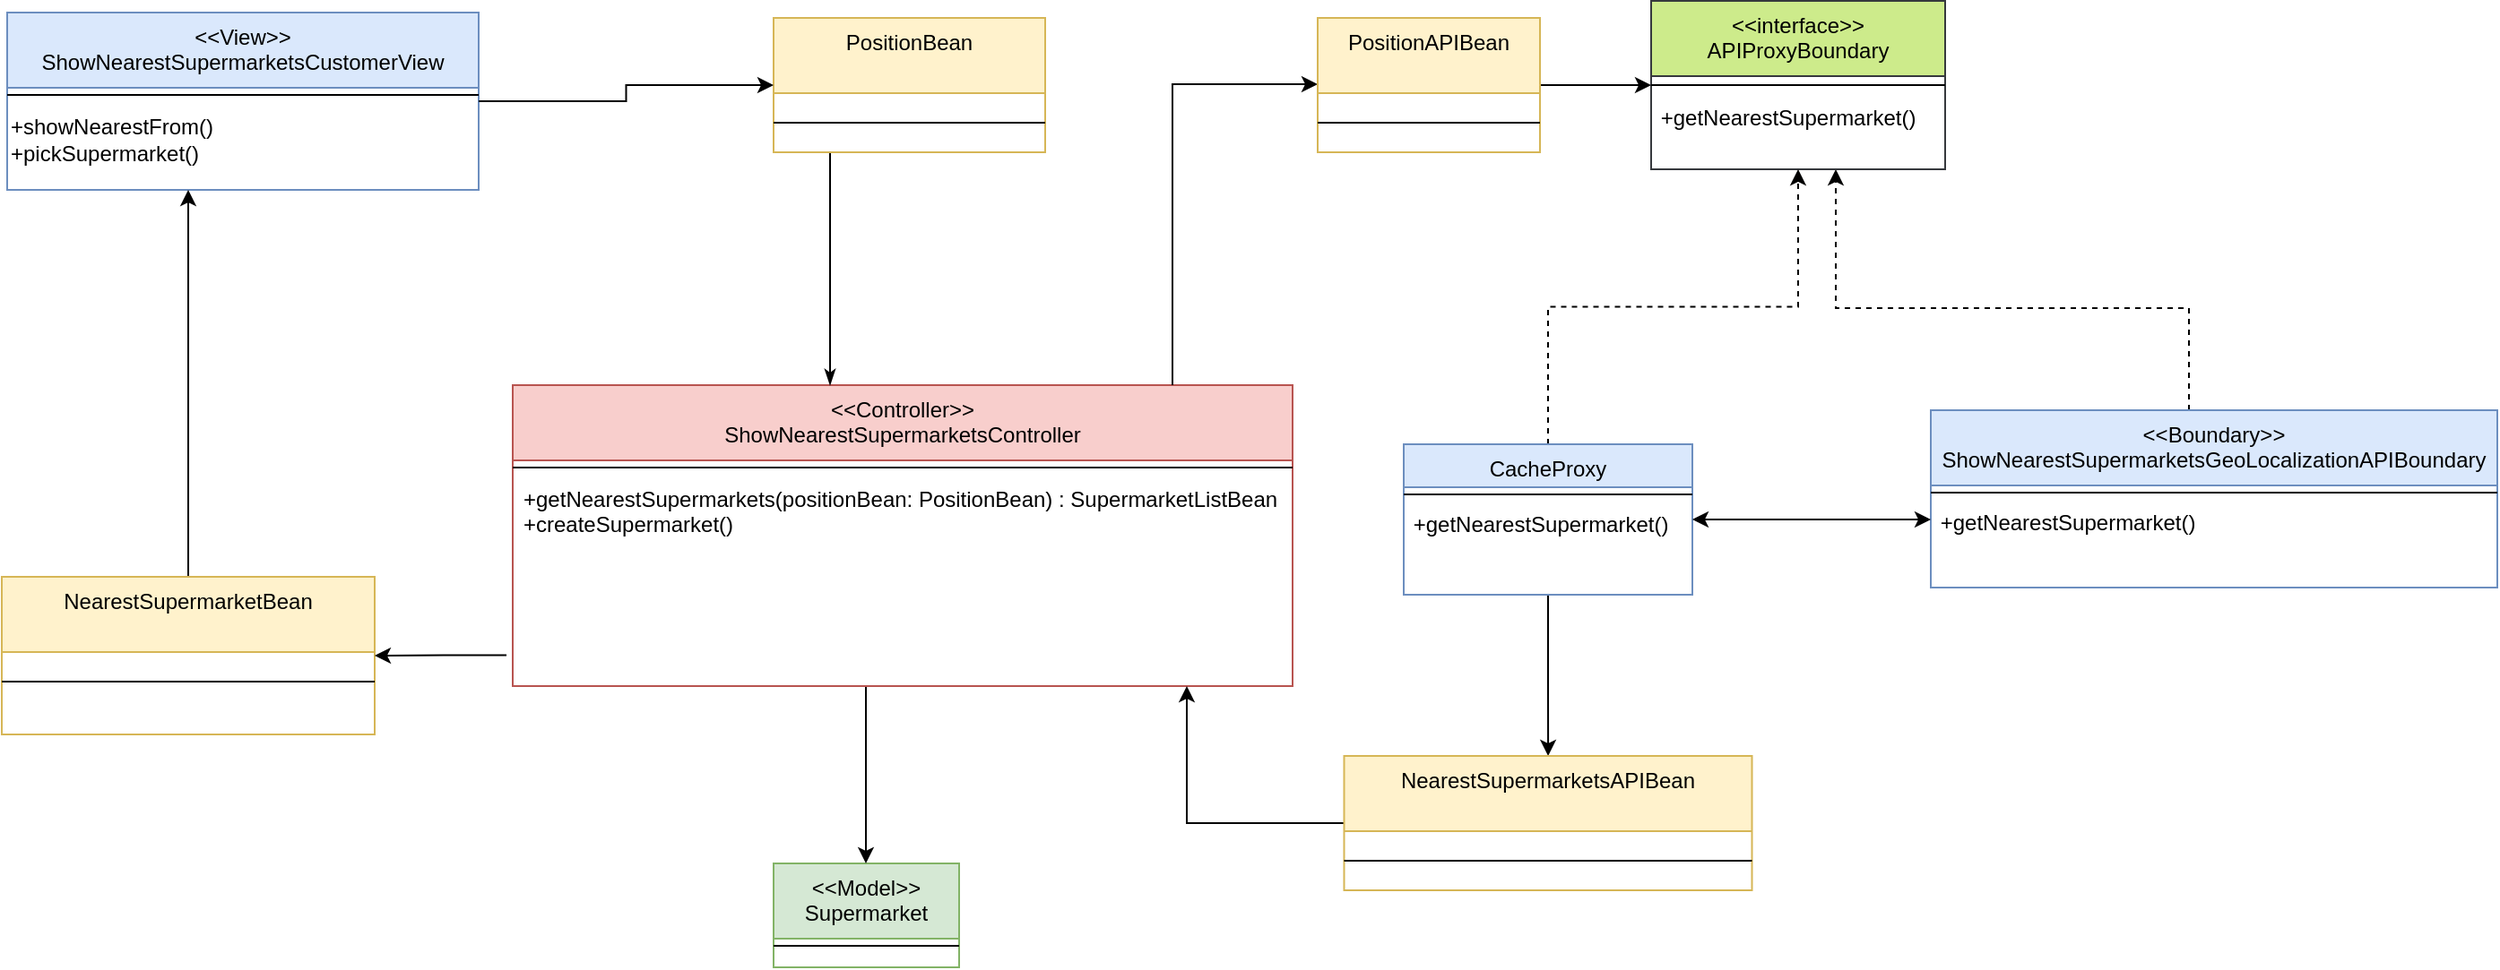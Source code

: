<mxfile version="20.8.16" type="device"><diagram name="Pagina-1" id="6Y-cl0GUc-jtsLAay81S"><mxGraphModel dx="1242" dy="615" grid="0" gridSize="10" guides="1" tooltips="1" connect="1" arrows="1" fold="1" page="0" pageScale="1" pageWidth="827" pageHeight="1169" math="0" shadow="0"><root><mxCell id="0"/><mxCell id="1" parent="0"/><mxCell id="IrY-SIXXeuYxtMu-B4cV-27" value="&lt;&lt;Model&gt;&gt;&#10;Supermarket" style="swimlane;fontStyle=0;align=center;verticalAlign=top;childLayout=stackLayout;horizontal=1;startSize=42;horizontalStack=0;resizeParent=1;resizeLast=0;collapsible=1;marginBottom=0;rounded=0;shadow=0;strokeWidth=1;fillColor=#d5e8d4;strokeColor=#82b366;" parent="1" vertex="1"><mxGeometry x="471.5" y="826" width="103.5" height="58" as="geometry"><mxRectangle x="554" y="220" width="160" height="26" as="alternateBounds"/></mxGeometry></mxCell><mxCell id="IrY-SIXXeuYxtMu-B4cV-28" value="" style="line;html=1;strokeWidth=1;align=left;verticalAlign=middle;spacingTop=-1;spacingLeft=3;spacingRight=3;rotatable=0;labelPosition=right;points=[];portConstraint=eastwest;" parent="IrY-SIXXeuYxtMu-B4cV-27" vertex="1"><mxGeometry y="42" width="103.5" height="8" as="geometry"/></mxCell><mxCell id="IrY-SIXXeuYxtMu-B4cV-30" style="edgeStyle=orthogonalEdgeStyle;rounded=0;orthogonalLoop=1;jettySize=auto;html=1;" parent="1" source="IrY-SIXXeuYxtMu-B4cV-31" target="IrY-SIXXeuYxtMu-B4cV-27" edge="1"><mxGeometry relative="1" as="geometry"><mxPoint x="545" y="785" as="targetPoint"/><Array as="points"><mxPoint x="523" y="753"/><mxPoint x="523" y="753"/></Array></mxGeometry></mxCell><mxCell id="IrY-SIXXeuYxtMu-B4cV-31" value="&lt;&lt;Controller&gt;&gt;&#10;ShowNearestSupermarketsController&#10;" style="swimlane;fontStyle=0;align=center;verticalAlign=top;childLayout=stackLayout;horizontal=1;startSize=42;horizontalStack=0;resizeParent=1;resizeLast=0;collapsible=1;marginBottom=0;rounded=0;shadow=0;strokeWidth=1;fillColor=#f8cecc;strokeColor=#b85450;" parent="1" vertex="1"><mxGeometry x="326" y="559" width="435" height="168" as="geometry"><mxRectangle x="554" y="220" width="160" height="26" as="alternateBounds"/></mxGeometry></mxCell><mxCell id="IrY-SIXXeuYxtMu-B4cV-32" value="" style="line;html=1;strokeWidth=1;align=left;verticalAlign=middle;spacingTop=-1;spacingLeft=3;spacingRight=3;rotatable=0;labelPosition=right;points=[];portConstraint=eastwest;" parent="IrY-SIXXeuYxtMu-B4cV-31" vertex="1"><mxGeometry y="42" width="435" height="8" as="geometry"/></mxCell><mxCell id="IrY-SIXXeuYxtMu-B4cV-33" value="+getNearestSupermarkets(positionBean: PositionBean) : SupermarketListBean&#10;+createSupermarket()&#10;" style="text;align=left;verticalAlign=top;spacingLeft=4;spacingRight=4;overflow=hidden;rotatable=0;points=[[0,0.5],[1,0.5]];portConstraint=eastwest;" parent="IrY-SIXXeuYxtMu-B4cV-31" vertex="1"><mxGeometry y="50" width="435" height="118" as="geometry"/></mxCell><mxCell id="IrY-SIXXeuYxtMu-B4cV-35" value="&lt;&lt;View&gt;&gt;&#10;ShowNearestSupermarketsCustomerView&#10;" style="swimlane;fontStyle=0;align=center;verticalAlign=top;childLayout=stackLayout;horizontal=1;startSize=42;horizontalStack=0;resizeParent=1;resizeLast=0;collapsible=1;marginBottom=0;rounded=0;shadow=0;strokeWidth=1;fillColor=#dae8fc;strokeColor=#6c8ebf;" parent="1" vertex="1"><mxGeometry x="44" y="351" width="263" height="99" as="geometry"><mxRectangle x="554" y="220" width="160" height="26" as="alternateBounds"/></mxGeometry></mxCell><mxCell id="IrY-SIXXeuYxtMu-B4cV-36" value="" style="line;html=1;strokeWidth=1;align=left;verticalAlign=middle;spacingTop=-1;spacingLeft=3;spacingRight=3;rotatable=0;labelPosition=right;points=[];portConstraint=eastwest;" parent="IrY-SIXXeuYxtMu-B4cV-35" vertex="1"><mxGeometry y="42" width="263" height="8" as="geometry"/></mxCell><mxCell id="_FdKT0zfWxOemjcUJ1wg-1" value="+showNearestFrom()&lt;br&gt;+pickSupermarket()" style="text;html=1;align=left;verticalAlign=middle;resizable=0;points=[];autosize=1;strokeColor=none;fillColor=none;" parent="IrY-SIXXeuYxtMu-B4cV-35" vertex="1"><mxGeometry y="50" width="263" height="41" as="geometry"/></mxCell><mxCell id="1lsner3HUWXtVwax54Wg-2" style="edgeStyle=orthogonalEdgeStyle;rounded=0;orthogonalLoop=1;jettySize=auto;html=1;dashed=1;" parent="1" source="IrY-SIXXeuYxtMu-B4cV-39" target="_FdKT0zfWxOemjcUJ1wg-2" edge="1"><mxGeometry relative="1" as="geometry"><Array as="points"><mxPoint x="1261" y="516"/><mxPoint x="1064" y="516"/></Array></mxGeometry></mxCell><mxCell id="IrY-SIXXeuYxtMu-B4cV-39" value="&lt;&lt;Boundary&gt;&gt;&#10;ShowNearestSupermarketsGeoLocalizationAPIBoundary" style="swimlane;fontStyle=0;align=center;verticalAlign=top;childLayout=stackLayout;horizontal=1;startSize=42;horizontalStack=0;resizeParent=1;resizeLast=0;collapsible=1;marginBottom=0;rounded=0;shadow=0;strokeWidth=1;fillColor=#dae8fc;strokeColor=#6c8ebf;" parent="1" vertex="1"><mxGeometry x="1117" y="573" width="316" height="99" as="geometry"><mxRectangle x="554" y="220" width="160" height="26" as="alternateBounds"/></mxGeometry></mxCell><mxCell id="IrY-SIXXeuYxtMu-B4cV-40" value="" style="line;html=1;strokeWidth=1;align=left;verticalAlign=middle;spacingTop=-1;spacingLeft=3;spacingRight=3;rotatable=0;labelPosition=right;points=[];portConstraint=eastwest;" parent="IrY-SIXXeuYxtMu-B4cV-39" vertex="1"><mxGeometry y="42" width="316" height="8" as="geometry"/></mxCell><mxCell id="1lsner3HUWXtVwax54Wg-8" value="&amp;nbsp;+getNearestSupermarket()" style="text;html=1;align=left;verticalAlign=middle;resizable=0;points=[];autosize=1;strokeColor=none;fillColor=none;" parent="IrY-SIXXeuYxtMu-B4cV-39" vertex="1"><mxGeometry y="50" width="316" height="26" as="geometry"/></mxCell><mxCell id="qvRvWypgbW5SfPerAb2U-6" style="edgeStyle=orthogonalEdgeStyle;rounded=0;orthogonalLoop=1;jettySize=auto;html=1;endArrow=classic;endFill=1;" parent="1" source="De4IHKTmJcHxHCbctTZf-7" target="IrY-SIXXeuYxtMu-B4cV-35" edge="1"><mxGeometry relative="1" as="geometry"><mxPoint x="175.5" y="448" as="targetPoint"/><Array as="points"><mxPoint x="145" y="488"/><mxPoint x="145" y="488"/></Array></mxGeometry></mxCell><mxCell id="De4IHKTmJcHxHCbctTZf-7" value="NearestSupermarketBean" style="swimlane;fontStyle=0;align=center;verticalAlign=top;childLayout=stackLayout;horizontal=1;startSize=42;horizontalStack=0;resizeParent=1;resizeLast=0;collapsible=1;marginBottom=0;rounded=0;shadow=0;strokeWidth=1;fillColor=#fff2cc;strokeColor=#d6b656;" parent="1" vertex="1"><mxGeometry x="41" y="666" width="208" height="88" as="geometry"><mxRectangle x="554" y="220" width="160" height="26" as="alternateBounds"/></mxGeometry></mxCell><mxCell id="De4IHKTmJcHxHCbctTZf-8" value="" style="line;html=1;strokeWidth=1;align=left;verticalAlign=middle;spacingTop=-1;spacingLeft=3;spacingRight=3;rotatable=0;labelPosition=right;points=[];portConstraint=eastwest;" parent="De4IHKTmJcHxHCbctTZf-7" vertex="1"><mxGeometry y="42" width="208" height="33" as="geometry"/></mxCell><mxCell id="De4IHKTmJcHxHCbctTZf-9" style="edgeStyle=orthogonalEdgeStyle;rounded=0;orthogonalLoop=1;jettySize=auto;html=1;startArrow=none;startFill=0;exitX=-0.008;exitY=0.854;exitDx=0;exitDy=0;exitPerimeter=0;" parent="1" source="IrY-SIXXeuYxtMu-B4cV-33" target="De4IHKTmJcHxHCbctTZf-7" edge="1"><mxGeometry relative="1" as="geometry"><Array as="points"/><mxPoint x="302.0" y="412" as="sourcePoint"/><mxPoint x="228" y="548" as="targetPoint"/></mxGeometry></mxCell><mxCell id="De4IHKTmJcHxHCbctTZf-13" value="" style="edgeStyle=orthogonalEdgeStyle;rounded=0;orthogonalLoop=1;jettySize=auto;html=1;startArrow=none;startFill=0;endArrow=classicThin;endFill=1;" parent="1" source="De4IHKTmJcHxHCbctTZf-11" target="IrY-SIXXeuYxtMu-B4cV-31" edge="1"><mxGeometry relative="1" as="geometry"><Array as="points"><mxPoint x="503" y="533"/><mxPoint x="503" y="533"/></Array></mxGeometry></mxCell><mxCell id="De4IHKTmJcHxHCbctTZf-11" value="PositionBean" style="swimlane;fontStyle=0;align=center;verticalAlign=top;childLayout=stackLayout;horizontal=1;startSize=42;horizontalStack=0;resizeParent=1;resizeLast=0;collapsible=1;marginBottom=0;rounded=0;shadow=0;strokeWidth=1;fillColor=#fff2cc;strokeColor=#d6b656;" parent="1" vertex="1"><mxGeometry x="471.5" y="354" width="151.5" height="75" as="geometry"><mxRectangle x="554" y="220" width="160" height="26" as="alternateBounds"/></mxGeometry></mxCell><mxCell id="De4IHKTmJcHxHCbctTZf-12" value="" style="line;html=1;strokeWidth=1;align=left;verticalAlign=middle;spacingTop=-1;spacingLeft=3;spacingRight=3;rotatable=0;labelPosition=right;points=[];portConstraint=eastwest;" parent="De4IHKTmJcHxHCbctTZf-11" vertex="1"><mxGeometry y="42" width="151.5" height="33" as="geometry"/></mxCell><mxCell id="qvRvWypgbW5SfPerAb2U-5" style="edgeStyle=orthogonalEdgeStyle;rounded=0;orthogonalLoop=1;jettySize=auto;html=1;entryX=0;entryY=0.5;entryDx=0;entryDy=0;endArrow=classic;endFill=1;" parent="1" source="IrY-SIXXeuYxtMu-B4cV-35" target="De4IHKTmJcHxHCbctTZf-11" edge="1"><mxGeometry relative="1" as="geometry"><Array as="points"/><mxPoint x="242" y="391.5" as="sourcePoint"/></mxGeometry></mxCell><mxCell id="_FdKT0zfWxOemjcUJ1wg-2" value="&lt;&lt;interface&gt;&gt;&#10;APIProxyBoundary" style="swimlane;fontStyle=0;align=center;verticalAlign=top;childLayout=stackLayout;horizontal=1;startSize=42;horizontalStack=0;resizeParent=1;resizeLast=0;collapsible=1;marginBottom=0;rounded=0;shadow=0;strokeWidth=1;fillColor=#cdeb8b;strokeColor=#36393d;" parent="1" vertex="1"><mxGeometry x="961" y="344.5" width="164" height="94" as="geometry"><mxRectangle x="554" y="220" width="160" height="26" as="alternateBounds"/></mxGeometry></mxCell><mxCell id="_FdKT0zfWxOemjcUJ1wg-3" value="" style="line;html=1;strokeWidth=1;align=left;verticalAlign=middle;spacingTop=-1;spacingLeft=3;spacingRight=3;rotatable=0;labelPosition=right;points=[];portConstraint=eastwest;" parent="_FdKT0zfWxOemjcUJ1wg-2" vertex="1"><mxGeometry y="42" width="164" height="10" as="geometry"/></mxCell><mxCell id="_FdKT0zfWxOemjcUJ1wg-4" value="&amp;nbsp;+getNearestSupermarket()" style="text;html=1;align=left;verticalAlign=middle;resizable=0;points=[];autosize=1;strokeColor=none;fillColor=none;" parent="_FdKT0zfWxOemjcUJ1wg-2" vertex="1"><mxGeometry y="52" width="164" height="26" as="geometry"/></mxCell><mxCell id="1lsner3HUWXtVwax54Wg-3" style="edgeStyle=orthogonalEdgeStyle;rounded=0;orthogonalLoop=1;jettySize=auto;html=1;dashed=1;" parent="1" source="_FdKT0zfWxOemjcUJ1wg-5" target="_FdKT0zfWxOemjcUJ1wg-2" edge="1"><mxGeometry relative="1" as="geometry"/></mxCell><mxCell id="1lsner3HUWXtVwax54Wg-18" style="edgeStyle=orthogonalEdgeStyle;rounded=0;orthogonalLoop=1;jettySize=auto;html=1;startArrow=none;startFill=0;endArrow=classic;endFill=1;" parent="1" source="_FdKT0zfWxOemjcUJ1wg-5" target="1lsner3HUWXtVwax54Wg-16" edge="1"><mxGeometry relative="1" as="geometry"/></mxCell><mxCell id="_FdKT0zfWxOemjcUJ1wg-5" value="CacheProxy" style="swimlane;fontStyle=0;align=center;verticalAlign=top;childLayout=stackLayout;horizontal=1;startSize=24;horizontalStack=0;resizeParent=1;resizeLast=0;collapsible=1;marginBottom=0;rounded=0;shadow=0;strokeWidth=1;fillColor=#dae8fc;strokeColor=#6c8ebf;" parent="1" vertex="1"><mxGeometry x="823" y="592" width="161" height="84" as="geometry"><mxRectangle x="554" y="220" width="160" height="26" as="alternateBounds"/></mxGeometry></mxCell><mxCell id="_FdKT0zfWxOemjcUJ1wg-6" value="" style="line;html=1;strokeWidth=1;align=left;verticalAlign=middle;spacingTop=-1;spacingLeft=3;spacingRight=3;rotatable=0;labelPosition=right;points=[];portConstraint=eastwest;" parent="_FdKT0zfWxOemjcUJ1wg-5" vertex="1"><mxGeometry y="24" width="161" height="8" as="geometry"/></mxCell><mxCell id="1lsner3HUWXtVwax54Wg-5" value="&amp;nbsp;+getNearestSupermarket()" style="text;html=1;align=left;verticalAlign=middle;resizable=0;points=[];autosize=1;strokeColor=none;fillColor=none;" parent="_FdKT0zfWxOemjcUJ1wg-5" vertex="1"><mxGeometry y="32" width="161" height="26" as="geometry"/></mxCell><mxCell id="_FdKT0zfWxOemjcUJ1wg-10" style="edgeStyle=orthogonalEdgeStyle;rounded=0;orthogonalLoop=1;jettySize=auto;html=1;startArrow=classic;startFill=1;" parent="1" source="_FdKT0zfWxOemjcUJ1wg-5" target="IrY-SIXXeuYxtMu-B4cV-39" edge="1"><mxGeometry relative="1" as="geometry"><mxPoint x="956" y="456" as="targetPoint"/><mxPoint x="1046" y="647.5" as="sourcePoint"/><Array as="points"><mxPoint x="1065" y="634"/><mxPoint x="1065" y="634"/></Array></mxGeometry></mxCell><mxCell id="_FdKT0zfWxOemjcUJ1wg-11" style="edgeStyle=orthogonalEdgeStyle;rounded=0;orthogonalLoop=1;jettySize=auto;html=1;" parent="1" source="IrY-SIXXeuYxtMu-B4cV-31" target="1lsner3HUWXtVwax54Wg-11" edge="1"><mxGeometry relative="1" as="geometry"><Array as="points"><mxPoint x="694" y="391"/><mxPoint x="789" y="391"/></Array></mxGeometry></mxCell><mxCell id="1lsner3HUWXtVwax54Wg-13" style="edgeStyle=orthogonalEdgeStyle;rounded=0;orthogonalLoop=1;jettySize=auto;html=1;startArrow=none;startFill=0;endArrow=classic;endFill=1;" parent="1" source="1lsner3HUWXtVwax54Wg-11" target="_FdKT0zfWxOemjcUJ1wg-2" edge="1"><mxGeometry relative="1" as="geometry"/></mxCell><mxCell id="1lsner3HUWXtVwax54Wg-11" value="PositionAPIBean" style="swimlane;fontStyle=0;align=center;verticalAlign=top;childLayout=stackLayout;horizontal=1;startSize=42;horizontalStack=0;resizeParent=1;resizeLast=0;collapsible=1;marginBottom=0;rounded=0;shadow=0;strokeWidth=1;fillColor=#fff2cc;strokeColor=#d6b656;" parent="1" vertex="1"><mxGeometry x="775" y="354" width="124" height="75" as="geometry"><mxRectangle x="554" y="220" width="160" height="26" as="alternateBounds"/></mxGeometry></mxCell><mxCell id="1lsner3HUWXtVwax54Wg-12" value="" style="line;html=1;strokeWidth=1;align=left;verticalAlign=middle;spacingTop=-1;spacingLeft=3;spacingRight=3;rotatable=0;labelPosition=right;points=[];portConstraint=eastwest;" parent="1lsner3HUWXtVwax54Wg-11" vertex="1"><mxGeometry y="42" width="124" height="33" as="geometry"/></mxCell><mxCell id="1lsner3HUWXtVwax54Wg-19" style="edgeStyle=orthogonalEdgeStyle;rounded=0;orthogonalLoop=1;jettySize=auto;html=1;startArrow=none;startFill=0;endArrow=classic;endFill=1;" parent="1" source="1lsner3HUWXtVwax54Wg-16" target="IrY-SIXXeuYxtMu-B4cV-31" edge="1"><mxGeometry relative="1" as="geometry"><Array as="points"><mxPoint x="702" y="803"/></Array></mxGeometry></mxCell><mxCell id="1lsner3HUWXtVwax54Wg-16" value="NearestSupermarketsAPIBean" style="swimlane;fontStyle=0;align=center;verticalAlign=top;childLayout=stackLayout;horizontal=1;startSize=42;horizontalStack=0;resizeParent=1;resizeLast=0;collapsible=1;marginBottom=0;rounded=0;shadow=0;strokeWidth=1;fillColor=#fff2cc;strokeColor=#d6b656;" parent="1" vertex="1"><mxGeometry x="789.75" y="766" width="227.5" height="75" as="geometry"><mxRectangle x="554" y="220" width="160" height="26" as="alternateBounds"/></mxGeometry></mxCell><mxCell id="1lsner3HUWXtVwax54Wg-17" value="" style="line;html=1;strokeWidth=1;align=left;verticalAlign=middle;spacingTop=-1;spacingLeft=3;spacingRight=3;rotatable=0;labelPosition=right;points=[];portConstraint=eastwest;" parent="1lsner3HUWXtVwax54Wg-16" vertex="1"><mxGeometry y="42" width="227.5" height="33" as="geometry"/></mxCell></root></mxGraphModel></diagram></mxfile>